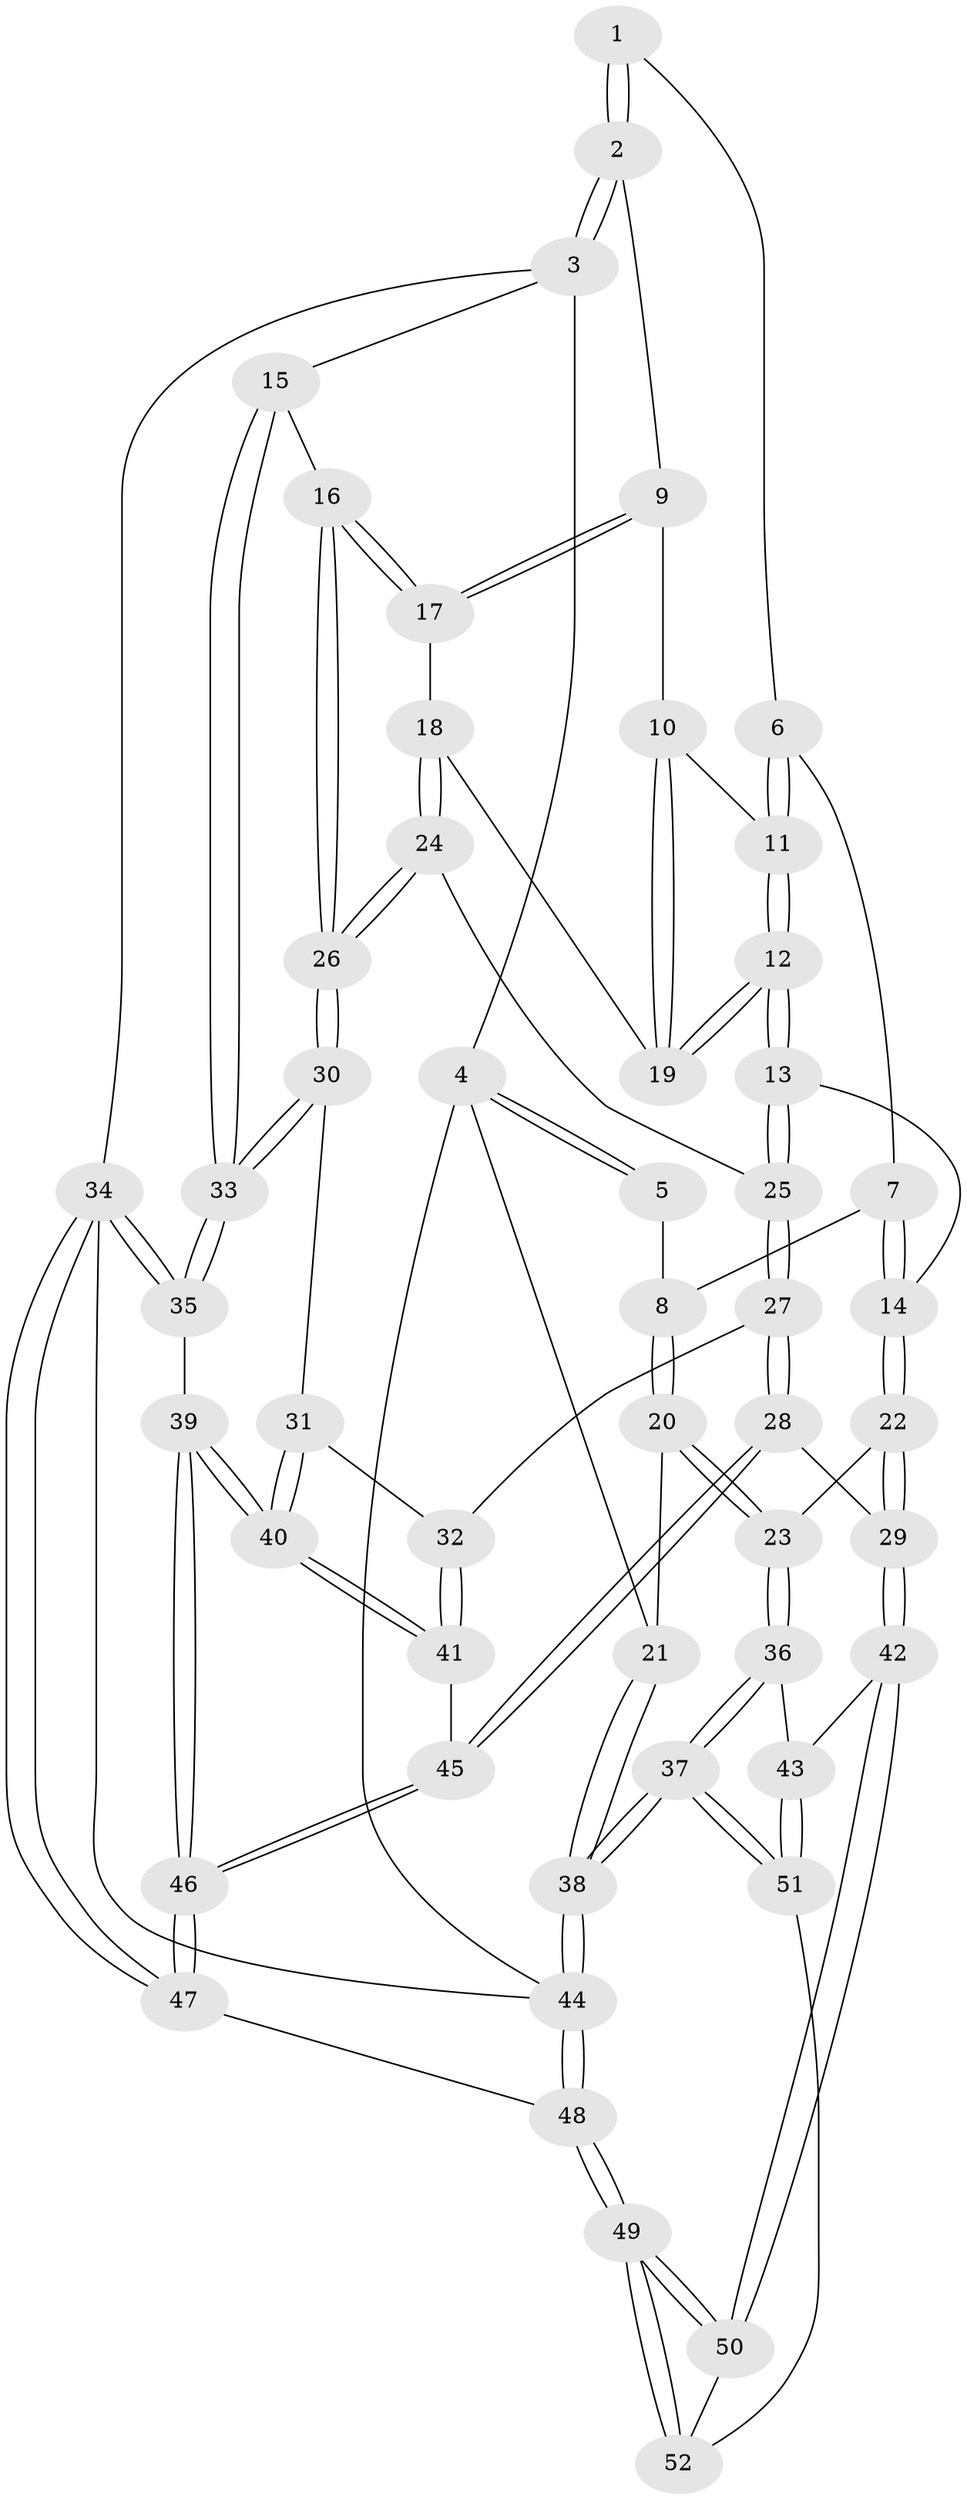 // Generated by graph-tools (version 1.1) at 2025/38/03/09/25 02:38:36]
// undirected, 52 vertices, 127 edges
graph export_dot {
graph [start="1"]
  node [color=gray90,style=filled];
  1 [pos="+0.5425428041843767+0"];
  2 [pos="+0.9650366301132187+0"];
  3 [pos="+1+0"];
  4 [pos="+0+0"];
  5 [pos="+0+0"];
  6 [pos="+0.5189748151545188+0.03830804388266093"];
  7 [pos="+0.4872672365878025+0.08126355653064327"];
  8 [pos="+0.3728365092862719+0.17709669432956826"];
  9 [pos="+0.8226503334788111+0.106299905178944"];
  10 [pos="+0.7991386772600725+0.12840435296505479"];
  11 [pos="+0.6534608947036887+0.19254245043518334"];
  12 [pos="+0.6303818686902996+0.3215084953778728"];
  13 [pos="+0.6032589606531324+0.354921887510943"];
  14 [pos="+0.5656349717315199+0.36914782102141813"];
  15 [pos="+1+0.24379183764350595"];
  16 [pos="+0.9758216943763843+0.32145339635341147"];
  17 [pos="+0.8943862079925554+0.2876929260590917"];
  18 [pos="+0.8043156716584872+0.3172743359764764"];
  19 [pos="+0.7736988062617892+0.3012730181949101"];
  20 [pos="+0.2662525778253889+0.3836464634625904"];
  21 [pos="+0+0.23592802028051138"];
  22 [pos="+0.420523108602181+0.46111661876561183"];
  23 [pos="+0.2972520604806467+0.4210116834123394"];
  24 [pos="+0.8222365009839504+0.4828855241312449"];
  25 [pos="+0.7874332004110632+0.48901350457581144"];
  26 [pos="+0.856518848801711+0.4907617465054935"];
  27 [pos="+0.6513681456653363+0.6559308128439937"];
  28 [pos="+0.644252649865329+0.6606168540264439"];
  29 [pos="+0.5256635495265045+0.6372188003765955"];
  30 [pos="+0.9151784423109209+0.5535588386542001"];
  31 [pos="+0.8882321994918165+0.6151700199955086"];
  32 [pos="+0.8208053032687498+0.6567159366635853"];
  33 [pos="+1+0.5917431370087161"];
  34 [pos="+1+1"];
  35 [pos="+1+0.8644889262634228"];
  36 [pos="+0.19100624148118123+0.6593698717842362"];
  37 [pos="+0+0.9020984136537041"];
  38 [pos="+0+0.9279845797782705"];
  39 [pos="+0.9579831411147608+0.826420920304635"];
  40 [pos="+0.927429393859233+0.8019603800997672"];
  41 [pos="+0.8411246528764045+0.7767135891904823"];
  42 [pos="+0.43717738781746246+0.8292365100217284"];
  43 [pos="+0.34338502410242167+0.7917610745631606"];
  44 [pos="+0+1"];
  45 [pos="+0.714900460261084+0.782546023472869"];
  46 [pos="+0.6621009067811926+1"];
  47 [pos="+0.6426290073410922+1"];
  48 [pos="+0.5387849796956412+1"];
  49 [pos="+0.49591948558209026+1"];
  50 [pos="+0.4432418536282587+0.8812959087577696"];
  51 [pos="+0.10787963977612988+0.8944150120566348"];
  52 [pos="+0.1324056388552348+0.8981940000970714"];
  1 -- 2;
  1 -- 2;
  1 -- 6;
  2 -- 3;
  2 -- 3;
  2 -- 9;
  3 -- 4;
  3 -- 15;
  3 -- 34;
  4 -- 5;
  4 -- 5;
  4 -- 21;
  4 -- 44;
  5 -- 8;
  6 -- 7;
  6 -- 11;
  6 -- 11;
  7 -- 8;
  7 -- 14;
  7 -- 14;
  8 -- 20;
  8 -- 20;
  9 -- 10;
  9 -- 17;
  9 -- 17;
  10 -- 11;
  10 -- 19;
  10 -- 19;
  11 -- 12;
  11 -- 12;
  12 -- 13;
  12 -- 13;
  12 -- 19;
  12 -- 19;
  13 -- 14;
  13 -- 25;
  13 -- 25;
  14 -- 22;
  14 -- 22;
  15 -- 16;
  15 -- 33;
  15 -- 33;
  16 -- 17;
  16 -- 17;
  16 -- 26;
  16 -- 26;
  17 -- 18;
  18 -- 19;
  18 -- 24;
  18 -- 24;
  20 -- 21;
  20 -- 23;
  20 -- 23;
  21 -- 38;
  21 -- 38;
  22 -- 23;
  22 -- 29;
  22 -- 29;
  23 -- 36;
  23 -- 36;
  24 -- 25;
  24 -- 26;
  24 -- 26;
  25 -- 27;
  25 -- 27;
  26 -- 30;
  26 -- 30;
  27 -- 28;
  27 -- 28;
  27 -- 32;
  28 -- 29;
  28 -- 45;
  28 -- 45;
  29 -- 42;
  29 -- 42;
  30 -- 31;
  30 -- 33;
  30 -- 33;
  31 -- 32;
  31 -- 40;
  31 -- 40;
  32 -- 41;
  32 -- 41;
  33 -- 35;
  33 -- 35;
  34 -- 35;
  34 -- 35;
  34 -- 47;
  34 -- 47;
  34 -- 44;
  35 -- 39;
  36 -- 37;
  36 -- 37;
  36 -- 43;
  37 -- 38;
  37 -- 38;
  37 -- 51;
  37 -- 51;
  38 -- 44;
  38 -- 44;
  39 -- 40;
  39 -- 40;
  39 -- 46;
  39 -- 46;
  40 -- 41;
  40 -- 41;
  41 -- 45;
  42 -- 43;
  42 -- 50;
  42 -- 50;
  43 -- 51;
  43 -- 51;
  44 -- 48;
  44 -- 48;
  45 -- 46;
  45 -- 46;
  46 -- 47;
  46 -- 47;
  47 -- 48;
  48 -- 49;
  48 -- 49;
  49 -- 50;
  49 -- 50;
  49 -- 52;
  49 -- 52;
  50 -- 52;
  51 -- 52;
}
